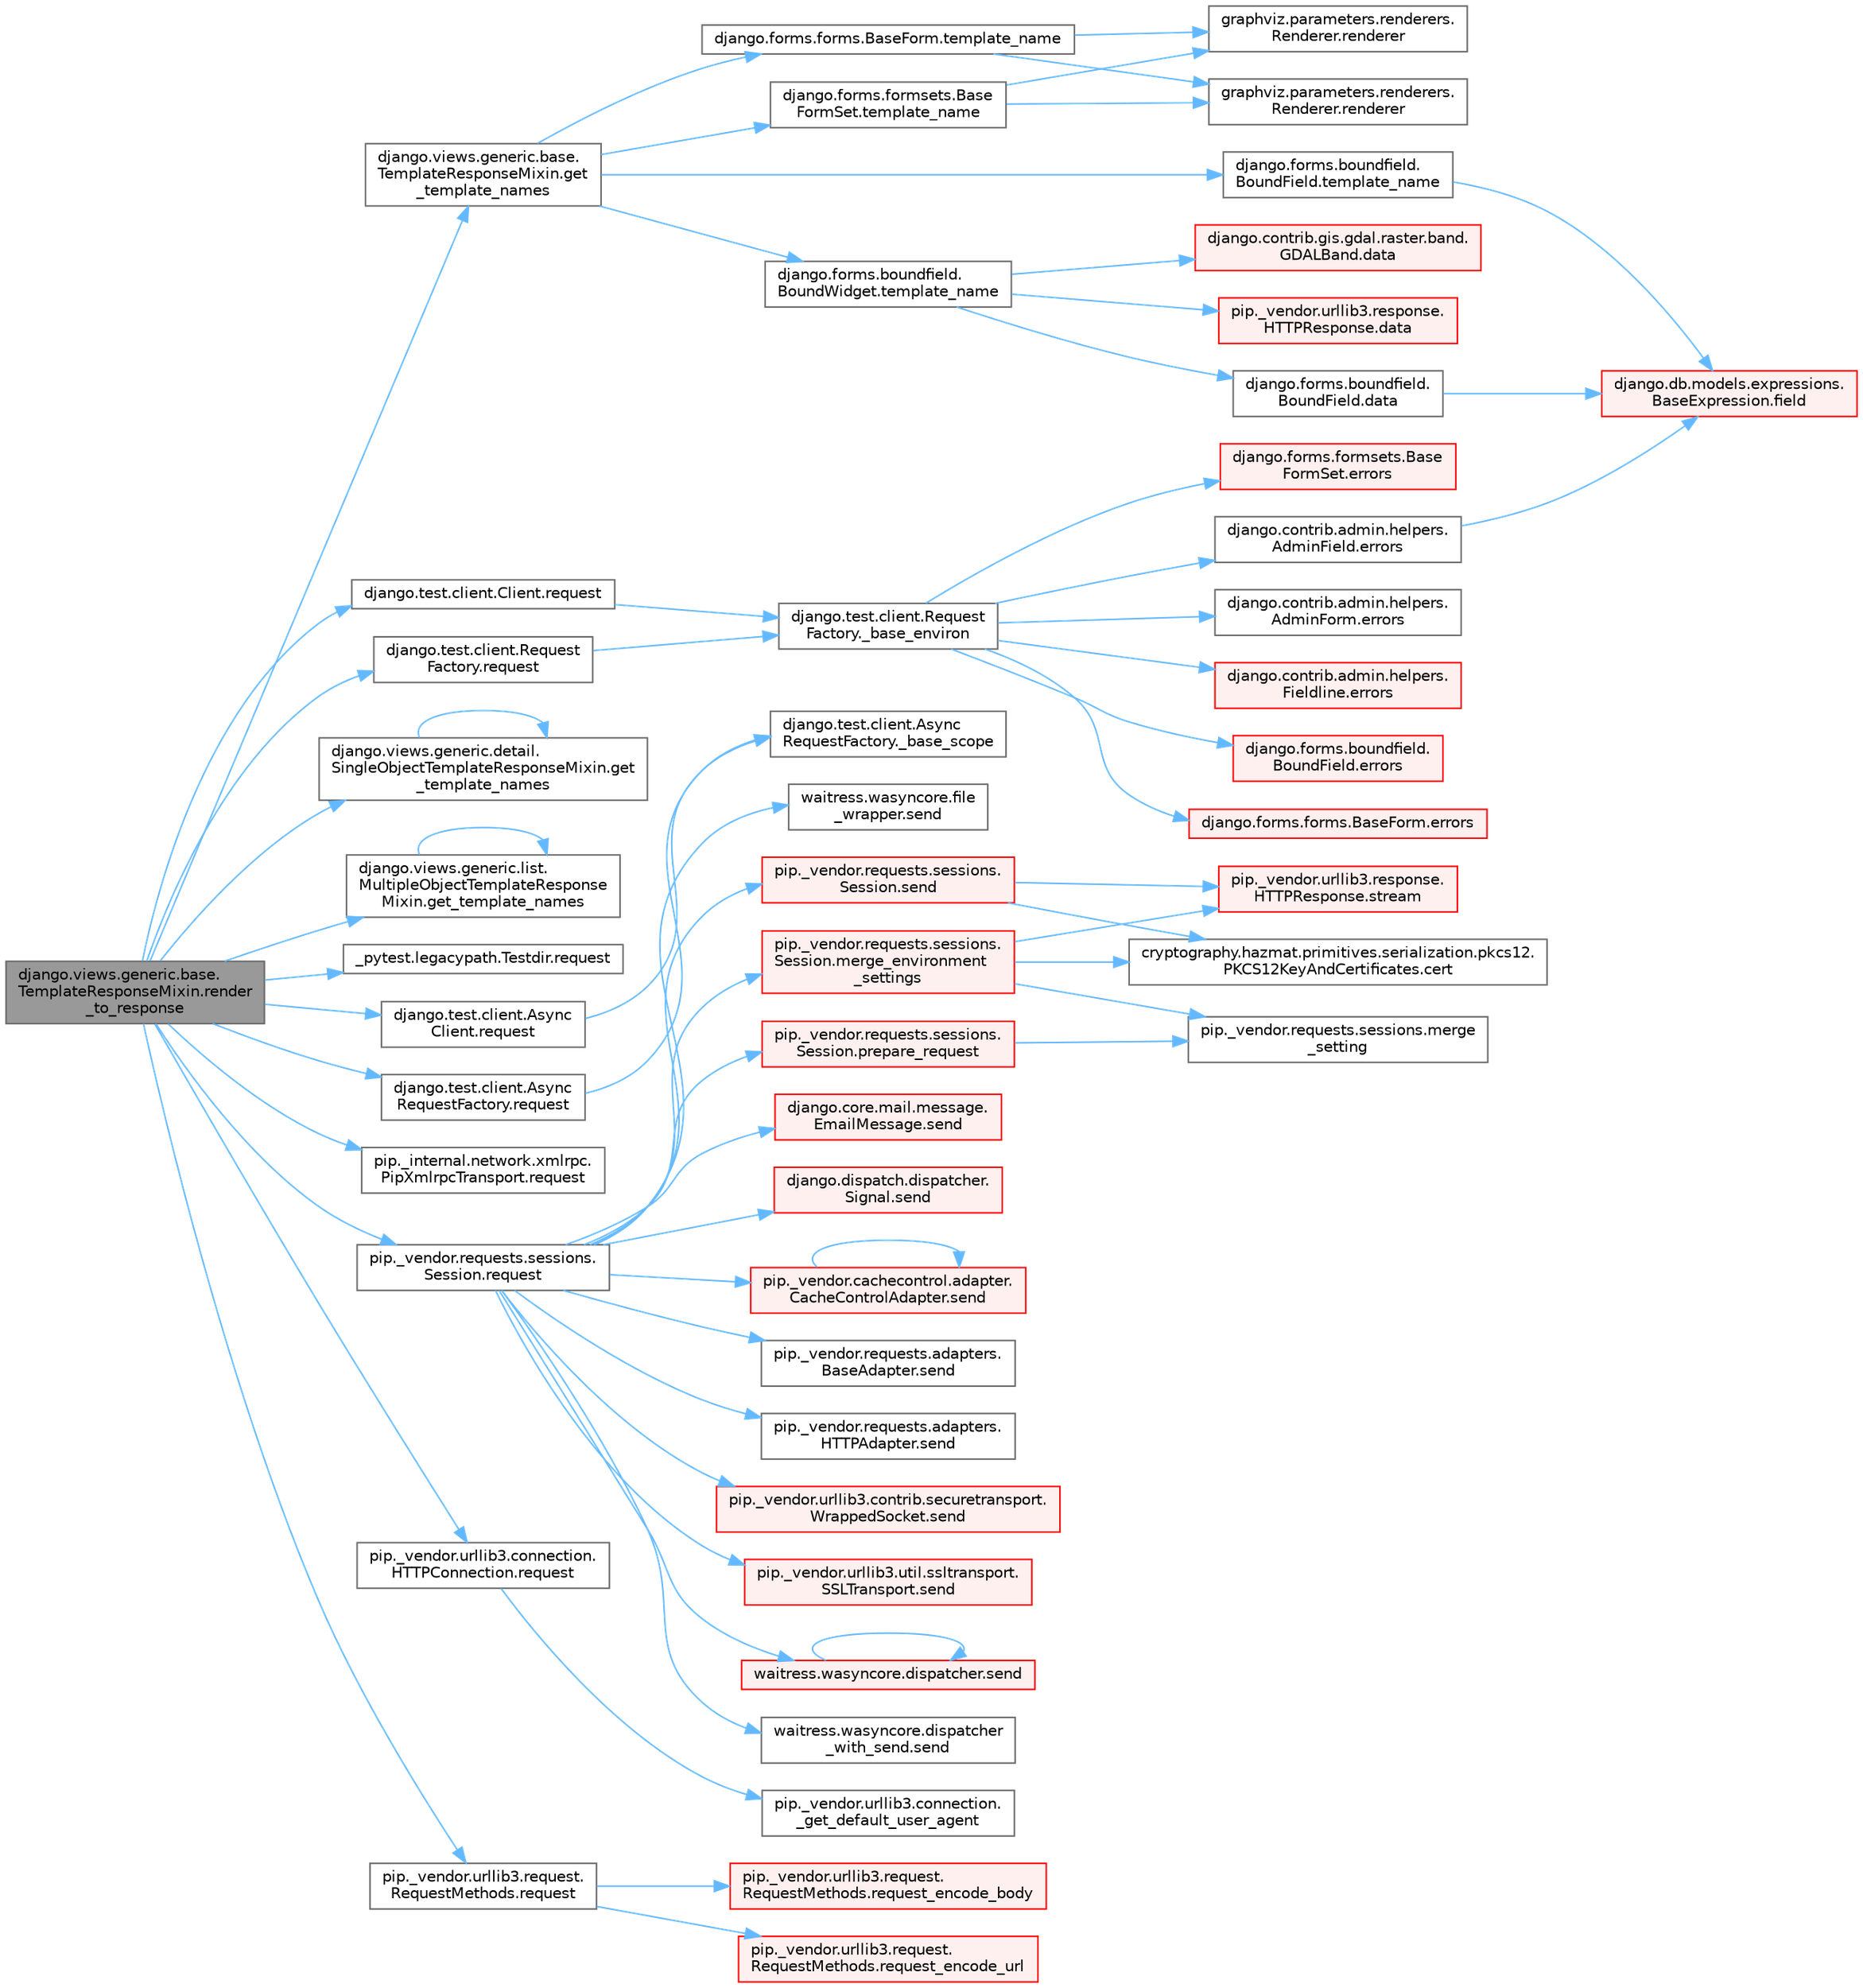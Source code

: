 digraph "django.views.generic.base.TemplateResponseMixin.render_to_response"
{
 // LATEX_PDF_SIZE
  bgcolor="transparent";
  edge [fontname=Helvetica,fontsize=10,labelfontname=Helvetica,labelfontsize=10];
  node [fontname=Helvetica,fontsize=10,shape=box,height=0.2,width=0.4];
  rankdir="LR";
  Node1 [id="Node000001",label="django.views.generic.base.\lTemplateResponseMixin.render\l_to_response",height=0.2,width=0.4,color="gray40", fillcolor="grey60", style="filled", fontcolor="black",tooltip=" "];
  Node1 -> Node2 [id="edge1_Node000001_Node000002",color="steelblue1",style="solid",tooltip=" "];
  Node2 [id="Node000002",label="django.views.generic.base.\lTemplateResponseMixin.get\l_template_names",height=0.2,width=0.4,color="grey40", fillcolor="white", style="filled",URL="$classdjango_1_1views_1_1generic_1_1base_1_1_template_response_mixin.html#a01e86f80f6149ac9356850cbeba9bd22",tooltip=" "];
  Node2 -> Node3 [id="edge2_Node000002_Node000003",color="steelblue1",style="solid",tooltip=" "];
  Node3 [id="Node000003",label="django.forms.boundfield.\lBoundField.template_name",height=0.2,width=0.4,color="grey40", fillcolor="white", style="filled",URL="$classdjango_1_1forms_1_1boundfield_1_1_bound_field.html#a6c7cbfafd064b8b38311c6360d897800",tooltip=" "];
  Node3 -> Node4 [id="edge3_Node000003_Node000004",color="steelblue1",style="solid",tooltip=" "];
  Node4 [id="Node000004",label="django.db.models.expressions.\lBaseExpression.field",height=0.2,width=0.4,color="red", fillcolor="#FFF0F0", style="filled",URL="$classdjango_1_1db_1_1models_1_1expressions_1_1_base_expression.html#a70aeb35391ada82c2e9f02b1c3ac150c",tooltip=" "];
  Node2 -> Node3315 [id="edge4_Node000002_Node003315",color="steelblue1",style="solid",tooltip=" "];
  Node3315 [id="Node003315",label="django.forms.boundfield.\lBoundWidget.template_name",height=0.2,width=0.4,color="grey40", fillcolor="white", style="filled",URL="$classdjango_1_1forms_1_1boundfield_1_1_bound_widget.html#a8e92231d5b3dcf14ecf5b1527cbe2a0e",tooltip=" "];
  Node3315 -> Node161 [id="edge5_Node003315_Node000161",color="steelblue1",style="solid",tooltip=" "];
  Node161 [id="Node000161",label="django.contrib.gis.gdal.raster.band.\lGDALBand.data",height=0.2,width=0.4,color="red", fillcolor="#FFF0F0", style="filled",URL="$classdjango_1_1contrib_1_1gis_1_1gdal_1_1raster_1_1band_1_1_g_d_a_l_band.html#a5d37dc4c4d5a50a21b75460e75f9ee4d",tooltip=" "];
  Node3315 -> Node265 [id="edge6_Node003315_Node000265",color="steelblue1",style="solid",tooltip=" "];
  Node265 [id="Node000265",label="django.forms.boundfield.\lBoundField.data",height=0.2,width=0.4,color="grey40", fillcolor="white", style="filled",URL="$classdjango_1_1forms_1_1boundfield_1_1_bound_field.html#ad38e19a5099c352218e82322f47b020c",tooltip=" "];
  Node265 -> Node4 [id="edge7_Node000265_Node000004",color="steelblue1",style="solid",tooltip=" "];
  Node3315 -> Node266 [id="edge8_Node003315_Node000266",color="steelblue1",style="solid",tooltip=" "];
  Node266 [id="Node000266",label="pip._vendor.urllib3.response.\lHTTPResponse.data",height=0.2,width=0.4,color="red", fillcolor="#FFF0F0", style="filled",URL="$classpip_1_1__vendor_1_1urllib3_1_1response_1_1_h_t_t_p_response.html#abf3c538704803faf453331b0031f3bdd",tooltip=" "];
  Node2 -> Node3316 [id="edge9_Node000002_Node003316",color="steelblue1",style="solid",tooltip=" "];
  Node3316 [id="Node003316",label="django.forms.forms.BaseForm.template_name",height=0.2,width=0.4,color="grey40", fillcolor="white", style="filled",URL="$classdjango_1_1forms_1_1forms_1_1_base_form.html#a4f6bdb4db5f4d1586b8d6d8bd51e24af",tooltip=" "];
  Node3316 -> Node1257 [id="edge10_Node003316_Node001257",color="steelblue1",style="solid",tooltip=" "];
  Node1257 [id="Node001257",label="graphviz.parameters.renderers.\lRenderer.renderer",height=0.2,width=0.4,color="grey40", fillcolor="white", style="filled",URL="$classgraphviz_1_1parameters_1_1renderers_1_1_renderer.html#ab647ac81ea9a587e2231805e7b215e4e",tooltip=" "];
  Node3316 -> Node1258 [id="edge11_Node003316_Node001258",color="steelblue1",style="solid",tooltip=" "];
  Node1258 [id="Node001258",label="graphviz.parameters.renderers.\lRenderer.renderer",height=0.2,width=0.4,color="grey40", fillcolor="white", style="filled",URL="$classgraphviz_1_1parameters_1_1renderers_1_1_renderer.html#a315fd281bf35cbff9713265b12b06e09",tooltip=" "];
  Node2 -> Node3317 [id="edge12_Node000002_Node003317",color="steelblue1",style="solid",tooltip=" "];
  Node3317 [id="Node003317",label="django.forms.formsets.Base\lFormSet.template_name",height=0.2,width=0.4,color="grey40", fillcolor="white", style="filled",URL="$classdjango_1_1forms_1_1formsets_1_1_base_form_set.html#a105d47b340d2e654f960caf9f77e5c78",tooltip=" "];
  Node3317 -> Node1257 [id="edge13_Node003317_Node001257",color="steelblue1",style="solid",tooltip=" "];
  Node3317 -> Node1258 [id="edge14_Node003317_Node001258",color="steelblue1",style="solid",tooltip=" "];
  Node1 -> Node4523 [id="edge15_Node000001_Node004523",color="steelblue1",style="solid",tooltip=" "];
  Node4523 [id="Node004523",label="django.views.generic.detail.\lSingleObjectTemplateResponseMixin.get\l_template_names",height=0.2,width=0.4,color="grey40", fillcolor="white", style="filled",URL="$classdjango_1_1views_1_1generic_1_1detail_1_1_single_object_template_response_mixin.html#a50aa80c706b326590422e7c624ebba77",tooltip=" "];
  Node4523 -> Node4523 [id="edge16_Node004523_Node004523",color="steelblue1",style="solid",tooltip=" "];
  Node1 -> Node4524 [id="edge17_Node000001_Node004524",color="steelblue1",style="solid",tooltip=" "];
  Node4524 [id="Node004524",label="django.views.generic.list.\lMultipleObjectTemplateResponse\lMixin.get_template_names",height=0.2,width=0.4,color="grey40", fillcolor="white", style="filled",URL="$classdjango_1_1views_1_1generic_1_1list_1_1_multiple_object_template_response_mixin.html#ae48801020449f564d211de23956e6a06",tooltip=" "];
  Node4524 -> Node4524 [id="edge18_Node004524_Node004524",color="steelblue1",style="solid",tooltip=" "];
  Node1 -> Node464 [id="edge19_Node000001_Node000464",color="steelblue1",style="solid",tooltip=" "];
  Node464 [id="Node000464",label="_pytest.legacypath.Testdir.request",height=0.2,width=0.4,color="grey40", fillcolor="white", style="filled",URL="$class__pytest_1_1legacypath_1_1_testdir.html#a0e10c900efcd764da85254119e4d64c4",tooltip=" "];
  Node1 -> Node465 [id="edge20_Node000001_Node000465",color="steelblue1",style="solid",tooltip=" "];
  Node465 [id="Node000465",label="django.test.client.Async\lClient.request",height=0.2,width=0.4,color="grey40", fillcolor="white", style="filled",URL="$classdjango_1_1test_1_1client_1_1_async_client.html#a891cc2f6b81dcf3583bbbde8d21a713a",tooltip=" "];
  Node465 -> Node466 [id="edge21_Node000465_Node000466",color="steelblue1",style="solid",tooltip=" "];
  Node466 [id="Node000466",label="django.test.client.Async\lRequestFactory._base_scope",height=0.2,width=0.4,color="grey40", fillcolor="white", style="filled",URL="$classdjango_1_1test_1_1client_1_1_async_request_factory.html#a0e43cc21668d0a42c46524d5116d8654",tooltip=" "];
  Node1 -> Node467 [id="edge22_Node000001_Node000467",color="steelblue1",style="solid",tooltip=" "];
  Node467 [id="Node000467",label="django.test.client.Async\lRequestFactory.request",height=0.2,width=0.4,color="grey40", fillcolor="white", style="filled",URL="$classdjango_1_1test_1_1client_1_1_async_request_factory.html#aab026845547a4c2d9203b8710b90f6cd",tooltip=" "];
  Node467 -> Node466 [id="edge23_Node000467_Node000466",color="steelblue1",style="solid",tooltip=" "];
  Node1 -> Node468 [id="edge24_Node000001_Node000468",color="steelblue1",style="solid",tooltip=" "];
  Node468 [id="Node000468",label="django.test.client.Client.request",height=0.2,width=0.4,color="grey40", fillcolor="white", style="filled",URL="$classdjango_1_1test_1_1client_1_1_client.html#a2f51c5251142ab6503937051936e33fa",tooltip=" "];
  Node468 -> Node469 [id="edge25_Node000468_Node000469",color="steelblue1",style="solid",tooltip=" "];
  Node469 [id="Node000469",label="django.test.client.Request\lFactory._base_environ",height=0.2,width=0.4,color="grey40", fillcolor="white", style="filled",URL="$classdjango_1_1test_1_1client_1_1_request_factory.html#ab650654b992f4e9fc9e30bd0442973c1",tooltip=" "];
  Node469 -> Node470 [id="edge26_Node000469_Node000470",color="steelblue1",style="solid",tooltip=" "];
  Node470 [id="Node000470",label="django.contrib.admin.helpers.\lAdminField.errors",height=0.2,width=0.4,color="grey40", fillcolor="white", style="filled",URL="$classdjango_1_1contrib_1_1admin_1_1helpers_1_1_admin_field.html#a2ed7041739e06b7ebeb076401379c675",tooltip=" "];
  Node470 -> Node4 [id="edge27_Node000470_Node000004",color="steelblue1",style="solid",tooltip=" "];
  Node469 -> Node471 [id="edge28_Node000469_Node000471",color="steelblue1",style="solid",tooltip=" "];
  Node471 [id="Node000471",label="django.contrib.admin.helpers.\lAdminForm.errors",height=0.2,width=0.4,color="grey40", fillcolor="white", style="filled",URL="$classdjango_1_1contrib_1_1admin_1_1helpers_1_1_admin_form.html#a3ccc9540a232de721c24f95c26a2b34a",tooltip=" "];
  Node469 -> Node472 [id="edge29_Node000469_Node000472",color="steelblue1",style="solid",tooltip=" "];
  Node472 [id="Node000472",label="django.contrib.admin.helpers.\lFieldline.errors",height=0.2,width=0.4,color="red", fillcolor="#FFF0F0", style="filled",URL="$classdjango_1_1contrib_1_1admin_1_1helpers_1_1_fieldline.html#ac0094313ce4b91212414f914a381499d",tooltip=" "];
  Node469 -> Node487 [id="edge30_Node000469_Node000487",color="steelblue1",style="solid",tooltip=" "];
  Node487 [id="Node000487",label="django.forms.boundfield.\lBoundField.errors",height=0.2,width=0.4,color="red", fillcolor="#FFF0F0", style="filled",URL="$classdjango_1_1forms_1_1boundfield_1_1_bound_field.html#a47569da22ccdcdd1bb15a2506a0a5f6e",tooltip=" "];
  Node469 -> Node1205 [id="edge31_Node000469_Node001205",color="steelblue1",style="solid",tooltip=" "];
  Node1205 [id="Node001205",label="django.forms.forms.BaseForm.errors",height=0.2,width=0.4,color="red", fillcolor="#FFF0F0", style="filled",URL="$classdjango_1_1forms_1_1forms_1_1_base_form.html#aca47cb75eb6c321d1c429b33eca94d49",tooltip=" "];
  Node469 -> Node1363 [id="edge32_Node000469_Node001363",color="steelblue1",style="solid",tooltip=" "];
  Node1363 [id="Node001363",label="django.forms.formsets.Base\lFormSet.errors",height=0.2,width=0.4,color="red", fillcolor="#FFF0F0", style="filled",URL="$classdjango_1_1forms_1_1formsets_1_1_base_form_set.html#a9e249e2240c3ae2775249e3d3da42020",tooltip=" "];
  Node1 -> Node885 [id="edge33_Node000001_Node000885",color="steelblue1",style="solid",tooltip=" "];
  Node885 [id="Node000885",label="django.test.client.Request\lFactory.request",height=0.2,width=0.4,color="grey40", fillcolor="white", style="filled",URL="$classdjango_1_1test_1_1client_1_1_request_factory.html#adae411ab0df6839c5364b647e4dc63ad",tooltip=" "];
  Node885 -> Node469 [id="edge34_Node000885_Node000469",color="steelblue1",style="solid",tooltip=" "];
  Node1 -> Node886 [id="edge35_Node000001_Node000886",color="steelblue1",style="solid",tooltip=" "];
  Node886 [id="Node000886",label="pip._internal.network.xmlrpc.\lPipXmlrpcTransport.request",height=0.2,width=0.4,color="grey40", fillcolor="white", style="filled",URL="$classpip_1_1__internal_1_1network_1_1xmlrpc_1_1_pip_xmlrpc_transport.html#a91d1ed180fbf8bcc25f6747a72614c5f",tooltip=" "];
  Node1 -> Node887 [id="edge36_Node000001_Node000887",color="steelblue1",style="solid",tooltip=" "];
  Node887 [id="Node000887",label="pip._vendor.requests.sessions.\lSession.request",height=0.2,width=0.4,color="grey40", fillcolor="white", style="filled",URL="$classpip_1_1__vendor_1_1requests_1_1sessions_1_1_session.html#a3dddfa16e93faa1a1a553936d913482b",tooltip=" "];
  Node887 -> Node888 [id="edge37_Node000887_Node000888",color="steelblue1",style="solid",tooltip=" "];
  Node888 [id="Node000888",label="pip._vendor.requests.sessions.\lSession.merge_environment\l_settings",height=0.2,width=0.4,color="red", fillcolor="#FFF0F0", style="filled",URL="$classpip_1_1__vendor_1_1requests_1_1sessions_1_1_session.html#a1bbc07ae0fd8434a0ae651e3eb482be0",tooltip=" "];
  Node888 -> Node889 [id="edge38_Node000888_Node000889",color="steelblue1",style="solid",tooltip=" "];
  Node889 [id="Node000889",label="cryptography.hazmat.primitives.serialization.pkcs12.\lPKCS12KeyAndCertificates.cert",height=0.2,width=0.4,color="grey40", fillcolor="white", style="filled",URL="$classcryptography_1_1hazmat_1_1primitives_1_1serialization_1_1pkcs12_1_1_p_k_c_s12_key_and_certificates.html#a7a1d98fee8ed8175805ab085c9ecb5e0",tooltip=" "];
  Node888 -> Node890 [id="edge39_Node000888_Node000890",color="steelblue1",style="solid",tooltip=" "];
  Node890 [id="Node000890",label="pip._vendor.requests.sessions.merge\l_setting",height=0.2,width=0.4,color="grey40", fillcolor="white", style="filled",URL="$namespacepip_1_1__vendor_1_1requests_1_1sessions.html#a2ff5e46d93c274334e41f4544e9eda84",tooltip=" "];
  Node888 -> Node197 [id="edge40_Node000888_Node000197",color="steelblue1",style="solid",tooltip=" "];
  Node197 [id="Node000197",label="pip._vendor.urllib3.response.\lHTTPResponse.stream",height=0.2,width=0.4,color="red", fillcolor="#FFF0F0", style="filled",URL="$classpip_1_1__vendor_1_1urllib3_1_1response_1_1_h_t_t_p_response.html#a8d802b25f09dd341838a1d631ffc4f62",tooltip=" "];
  Node887 -> Node1012 [id="edge41_Node000887_Node001012",color="steelblue1",style="solid",tooltip=" "];
  Node1012 [id="Node001012",label="pip._vendor.requests.sessions.\lSession.prepare_request",height=0.2,width=0.4,color="red", fillcolor="#FFF0F0", style="filled",URL="$classpip_1_1__vendor_1_1requests_1_1sessions_1_1_session.html#a486c476ce9c610313da438d9fbd53f7b",tooltip=" "];
  Node1012 -> Node890 [id="edge42_Node001012_Node000890",color="steelblue1",style="solid",tooltip=" "];
  Node887 -> Node1014 [id="edge43_Node000887_Node001014",color="steelblue1",style="solid",tooltip=" "];
  Node1014 [id="Node001014",label="django.core.mail.message.\lEmailMessage.send",height=0.2,width=0.4,color="red", fillcolor="#FFF0F0", style="filled",URL="$classdjango_1_1core_1_1mail_1_1message_1_1_email_message.html#a18fd6d168e6aa27742a4057b4ab9b439",tooltip=" "];
  Node887 -> Node1018 [id="edge44_Node000887_Node001018",color="steelblue1",style="solid",tooltip=" "];
  Node1018 [id="Node001018",label="django.dispatch.dispatcher.\lSignal.send",height=0.2,width=0.4,color="red", fillcolor="#FFF0F0", style="filled",URL="$classdjango_1_1dispatch_1_1dispatcher_1_1_signal.html#a065269c5c5f8d45e7b902dda3245bdbb",tooltip=" "];
  Node887 -> Node1022 [id="edge45_Node000887_Node001022",color="steelblue1",style="solid",tooltip=" "];
  Node1022 [id="Node001022",label="pip._vendor.cachecontrol.adapter.\lCacheControlAdapter.send",height=0.2,width=0.4,color="red", fillcolor="#FFF0F0", style="filled",URL="$classpip_1_1__vendor_1_1cachecontrol_1_1adapter_1_1_cache_control_adapter.html#a7f846578832fd1a27f921f7466b4d2fa",tooltip=" "];
  Node1022 -> Node1022 [id="edge46_Node001022_Node001022",color="steelblue1",style="solid",tooltip=" "];
  Node887 -> Node1025 [id="edge47_Node000887_Node001025",color="steelblue1",style="solid",tooltip=" "];
  Node1025 [id="Node001025",label="pip._vendor.requests.adapters.\lBaseAdapter.send",height=0.2,width=0.4,color="grey40", fillcolor="white", style="filled",URL="$classpip_1_1__vendor_1_1requests_1_1adapters_1_1_base_adapter.html#a71b96d00d14b1eb64886afb3d5a6e2b0",tooltip=" "];
  Node887 -> Node1026 [id="edge48_Node000887_Node001026",color="steelblue1",style="solid",tooltip=" "];
  Node1026 [id="Node001026",label="pip._vendor.requests.adapters.\lHTTPAdapter.send",height=0.2,width=0.4,color="grey40", fillcolor="white", style="filled",URL="$classpip_1_1__vendor_1_1requests_1_1adapters_1_1_h_t_t_p_adapter.html#aa75dd0f80148babfc8b50bbc9a504e8d",tooltip=" "];
  Node887 -> Node1027 [id="edge49_Node000887_Node001027",color="steelblue1",style="solid",tooltip=" "];
  Node1027 [id="Node001027",label="pip._vendor.requests.sessions.\lSession.send",height=0.2,width=0.4,color="red", fillcolor="#FFF0F0", style="filled",URL="$classpip_1_1__vendor_1_1requests_1_1sessions_1_1_session.html#ac53877008b8d3c6901be36033885124c",tooltip=" "];
  Node1027 -> Node889 [id="edge50_Node001027_Node000889",color="steelblue1",style="solid",tooltip=" "];
  Node1027 -> Node197 [id="edge51_Node001027_Node000197",color="steelblue1",style="solid",tooltip=" "];
  Node887 -> Node1032 [id="edge52_Node000887_Node001032",color="steelblue1",style="solid",tooltip=" "];
  Node1032 [id="Node001032",label="pip._vendor.urllib3.contrib.securetransport.\lWrappedSocket.send",height=0.2,width=0.4,color="red", fillcolor="#FFF0F0", style="filled",URL="$classpip_1_1__vendor_1_1urllib3_1_1contrib_1_1securetransport_1_1_wrapped_socket.html#afefa6637ff2836086372e94b4872b076",tooltip=" "];
  Node887 -> Node4322 [id="edge53_Node000887_Node004322",color="steelblue1",style="solid",tooltip=" "];
  Node4322 [id="Node004322",label="pip._vendor.urllib3.util.ssltransport.\lSSLTransport.send",height=0.2,width=0.4,color="red", fillcolor="#FFF0F0", style="filled",URL="$classpip_1_1__vendor_1_1urllib3_1_1util_1_1ssltransport_1_1_s_s_l_transport.html#ae07b4d8069dbc1dab07b52db5acdb71a",tooltip=" "];
  Node887 -> Node4323 [id="edge54_Node000887_Node004323",color="steelblue1",style="solid",tooltip=" "];
  Node4323 [id="Node004323",label="waitress.wasyncore.dispatcher.send",height=0.2,width=0.4,color="red", fillcolor="#FFF0F0", style="filled",URL="$classwaitress_1_1wasyncore_1_1dispatcher.html#aa36a1d97600508f07138eab0658775c9",tooltip=" "];
  Node4323 -> Node4323 [id="edge55_Node004323_Node004323",color="steelblue1",style="solid",tooltip=" "];
  Node887 -> Node4324 [id="edge56_Node000887_Node004324",color="steelblue1",style="solid",tooltip=" "];
  Node4324 [id="Node004324",label="waitress.wasyncore.dispatcher\l_with_send.send",height=0.2,width=0.4,color="grey40", fillcolor="white", style="filled",URL="$classwaitress_1_1wasyncore_1_1dispatcher__with__send.html#a47052361f8df52adae77154c5ac2e95d",tooltip=" "];
  Node887 -> Node4325 [id="edge57_Node000887_Node004325",color="steelblue1",style="solid",tooltip=" "];
  Node4325 [id="Node004325",label="waitress.wasyncore.file\l_wrapper.send",height=0.2,width=0.4,color="grey40", fillcolor="white", style="filled",URL="$classwaitress_1_1wasyncore_1_1file__wrapper.html#a3db1f84334179b63edb654a8da19820c",tooltip=" "];
  Node1 -> Node1295 [id="edge58_Node000001_Node001295",color="steelblue1",style="solid",tooltip=" "];
  Node1295 [id="Node001295",label="pip._vendor.urllib3.connection.\lHTTPConnection.request",height=0.2,width=0.4,color="grey40", fillcolor="white", style="filled",URL="$classpip_1_1__vendor_1_1urllib3_1_1connection_1_1_h_t_t_p_connection.html#a67e552c4d242e4169bdf7319269a417f",tooltip=" "];
  Node1295 -> Node1296 [id="edge59_Node001295_Node001296",color="steelblue1",style="solid",tooltip=" "];
  Node1296 [id="Node001296",label="pip._vendor.urllib3.connection.\l_get_default_user_agent",height=0.2,width=0.4,color="grey40", fillcolor="white", style="filled",URL="$namespacepip_1_1__vendor_1_1urllib3_1_1connection.html#a470b189321329d9264e7756710ba9ae2",tooltip=" "];
  Node1 -> Node1297 [id="edge60_Node000001_Node001297",color="steelblue1",style="solid",tooltip=" "];
  Node1297 [id="Node001297",label="pip._vendor.urllib3.request.\lRequestMethods.request",height=0.2,width=0.4,color="grey40", fillcolor="white", style="filled",URL="$classpip_1_1__vendor_1_1urllib3_1_1request_1_1_request_methods.html#a73541f2f0edc7df7413b043e33c69e7f",tooltip=" "];
  Node1297 -> Node1298 [id="edge61_Node001297_Node001298",color="steelblue1",style="solid",tooltip=" "];
  Node1298 [id="Node001298",label="pip._vendor.urllib3.request.\lRequestMethods.request_encode_body",height=0.2,width=0.4,color="red", fillcolor="#FFF0F0", style="filled",URL="$classpip_1_1__vendor_1_1urllib3_1_1request_1_1_request_methods.html#a2c8e6a574936ea1059cda06ae71793fc",tooltip=" "];
  Node1297 -> Node1337 [id="edge62_Node001297_Node001337",color="steelblue1",style="solid",tooltip=" "];
  Node1337 [id="Node001337",label="pip._vendor.urllib3.request.\lRequestMethods.request_encode_url",height=0.2,width=0.4,color="red", fillcolor="#FFF0F0", style="filled",URL="$classpip_1_1__vendor_1_1urllib3_1_1request_1_1_request_methods.html#a364d38202ff4ab728e7bad368e74a431",tooltip=" "];
}
